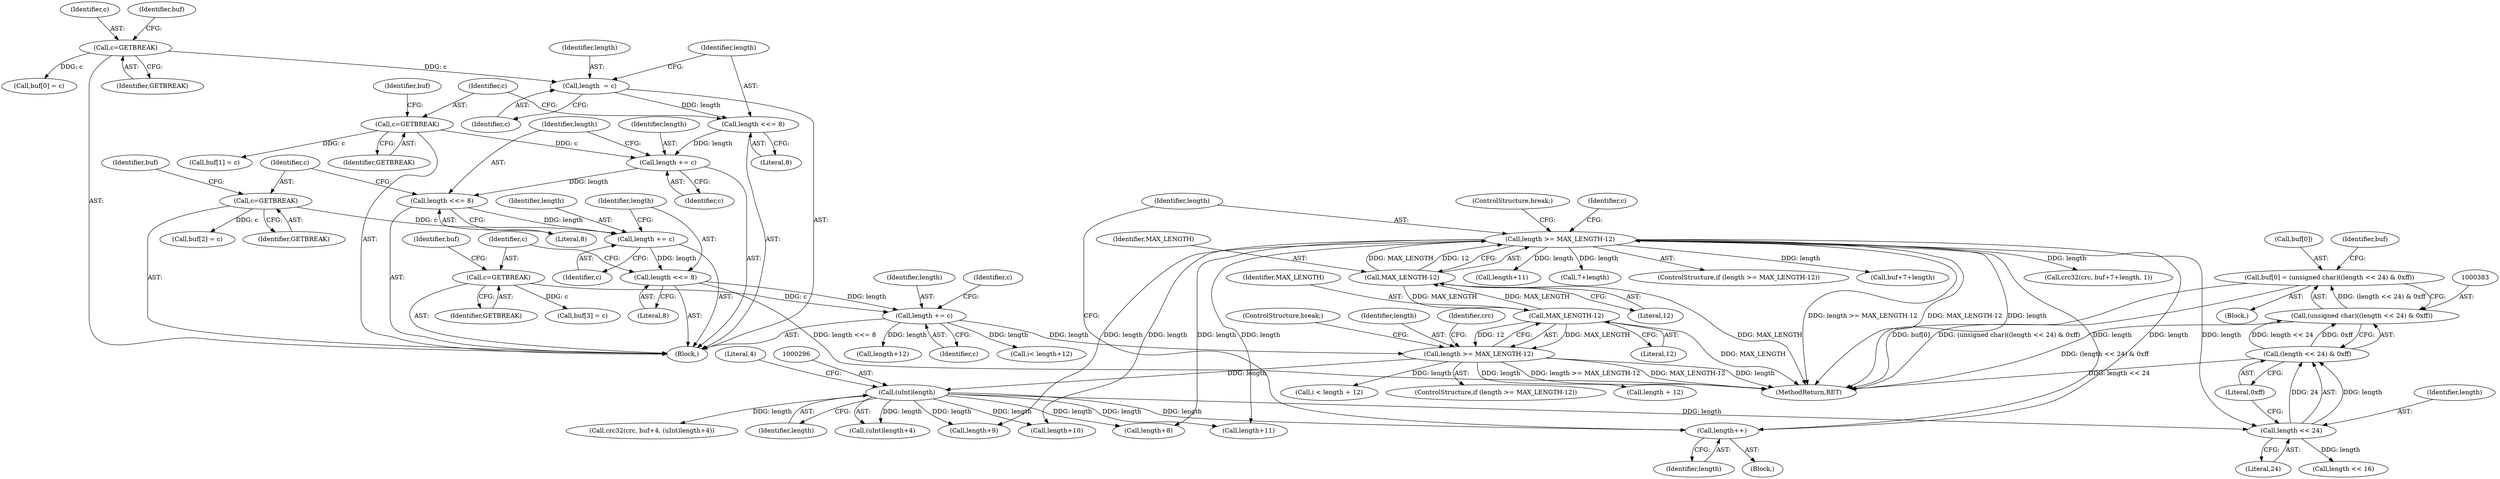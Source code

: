 digraph "1_Android_9d4853418ab2f754c2b63e091c29c5529b8b86ca_161@array" {
"1000378" [label="(Call,buf[0] = (unsigned char)((length << 24) & 0xff))"];
"1000382" [label="(Call,(unsigned char)((length << 24) & 0xff))"];
"1000384" [label="(Call,(length << 24) & 0xff)"];
"1000385" [label="(Call,length << 24)"];
"1000352" [label="(Call,length >= MAX_LENGTH-12)"];
"1000349" [label="(Call,length++)"];
"1000295" [label="(Call,(uInt)length)"];
"1000255" [label="(Call,length >= MAX_LENGTH-12)"];
"1000194" [label="(Call,length += c)"];
"1000186" [label="(Call,c=GETBREAK)"];
"1000183" [label="(Call,length <<= 8)"];
"1000180" [label="(Call,length += c)"];
"1000172" [label="(Call,c=GETBREAK)"];
"1000169" [label="(Call,length <<= 8)"];
"1000166" [label="(Call,length += c)"];
"1000158" [label="(Call,c=GETBREAK)"];
"1000155" [label="(Call,length <<= 8)"];
"1000152" [label="(Call,length  = c)"];
"1000144" [label="(Call,c=GETBREAK)"];
"1000257" [label="(Call,MAX_LENGTH-12)"];
"1000354" [label="(Call,MAX_LENGTH-12)"];
"1000379" [label="(Call,buf[0])"];
"1000146" [label="(Identifier,GETBREAK)"];
"1000145" [label="(Identifier,c)"];
"1000386" [label="(Identifier,length)"];
"1000311" [label="(Call,length+8)"];
"1000186" [label="(Call,c=GETBREAK)"];
"1000183" [label="(Call,length <<= 8)"];
"1000335" [label="(Call,length+10)"];
"1000170" [label="(Identifier,length)"];
"1000258" [label="(Identifier,MAX_LENGTH)"];
"1000382" [label="(Call,(unsigned char)((length << 24) & 0xff))"];
"1000295" [label="(Call,(uInt)length)"];
"1000364" [label="(Call,length+11)"];
"1000163" [label="(Identifier,buf)"];
"1000271" [label="(Call,i < length + 12)"];
"1000166" [label="(Call,length += c)"];
"1000374" [label="(Call,7+length)"];
"1000181" [label="(Identifier,length)"];
"1000294" [label="(Call,(uInt)length+4)"];
"1000194" [label="(Call,length += c)"];
"1000159" [label="(Identifier,c)"];
"1000255" [label="(Call,length >= MAX_LENGTH-12)"];
"1000254" [label="(ControlStructure,if (length >= MAX_LENGTH-12))"];
"1000188" [label="(Identifier,GETBREAK)"];
"1000158" [label="(Call,c=GETBREAK)"];
"1000351" [label="(ControlStructure,if (length >= MAX_LENGTH-12))"];
"1000260" [label="(ControlStructure,break;)"];
"1000154" [label="(Identifier,c)"];
"1000256" [label="(Identifier,length)"];
"1000455" [label="(Call,i< length+12)"];
"1000189" [label="(Call,buf[3] = c)"];
"1000352" [label="(Call,length >= MAX_LENGTH-12)"];
"1000175" [label="(Call,buf[2] = c)"];
"1000355" [label="(Identifier,MAX_LENGTH)"];
"1000168" [label="(Identifier,c)"];
"1000273" [label="(Call,length + 12)"];
"1000388" [label="(Literal,0xff)"];
"1000147" [label="(Call,buf[0] = c)"];
"1000297" [label="(Identifier,length)"];
"1000457" [label="(Call,length+12)"];
"1000253" [label="(Block,)"];
"1000359" [label="(Identifier,c)"];
"1000196" [label="(Identifier,c)"];
"1000157" [label="(Literal,8)"];
"1000387" [label="(Literal,24)"];
"1000349" [label="(Call,length++)"];
"1000153" [label="(Identifier,length)"];
"1000173" [label="(Identifier,c)"];
"1000156" [label="(Identifier,length)"];
"1000262" [label="(Identifier,crc)"];
"1000182" [label="(Identifier,c)"];
"1000187" [label="(Identifier,c)"];
"1000172" [label="(Call,c=GETBREAK)"];
"1000185" [label="(Literal,8)"];
"1000372" [label="(Call,buf+7+length)"];
"1000161" [label="(Call,buf[1] = c)"];
"1000350" [label="(Identifier,length)"];
"1000354" [label="(Call,MAX_LENGTH-12)"];
"1000257" [label="(Call,MAX_LENGTH-12)"];
"1000356" [label="(Literal,12)"];
"1000155" [label="(Call,length <<= 8)"];
"1000531" [label="(MethodReturn,RET)"];
"1000144" [label="(Call,c=GETBREAK)"];
"1000177" [label="(Identifier,buf)"];
"1000357" [label="(ControlStructure,break;)"];
"1000184" [label="(Identifier,length)"];
"1000167" [label="(Identifier,length)"];
"1000195" [label="(Identifier,length)"];
"1000174" [label="(Identifier,GETBREAK)"];
"1000298" [label="(Literal,4)"];
"1000171" [label="(Literal,8)"];
"1000191" [label="(Identifier,buf)"];
"1000323" [label="(Call,length+9)"];
"1000149" [label="(Identifier,buf)"];
"1000160" [label="(Identifier,GETBREAK)"];
"1000300" [label="(Block,)"];
"1000142" [label="(Block,)"];
"1000353" [label="(Identifier,length)"];
"1000385" [label="(Call,length << 24)"];
"1000152" [label="(Call,length  = c)"];
"1000391" [label="(Identifier,buf)"];
"1000180" [label="(Call,length += c)"];
"1000198" [label="(Identifier,c)"];
"1000378" [label="(Call,buf[0] = (unsigned char)((length << 24) & 0xff))"];
"1000384" [label="(Call,(length << 24) & 0xff)"];
"1000289" [label="(Call,crc32(crc, buf+4, (uInt)length+4))"];
"1000396" [label="(Call,length << 16)"];
"1000259" [label="(Literal,12)"];
"1000169" [label="(Call,length <<= 8)"];
"1000345" [label="(Call,length+11)"];
"1000370" [label="(Call,crc32(crc, buf+7+length, 1))"];
"1000378" -> "1000253"  [label="AST: "];
"1000378" -> "1000382"  [label="CFG: "];
"1000379" -> "1000378"  [label="AST: "];
"1000382" -> "1000378"  [label="AST: "];
"1000391" -> "1000378"  [label="CFG: "];
"1000378" -> "1000531"  [label="DDG: buf[0]"];
"1000378" -> "1000531"  [label="DDG: (unsigned char)((length << 24) & 0xff)"];
"1000382" -> "1000378"  [label="DDG: (length << 24) & 0xff"];
"1000382" -> "1000384"  [label="CFG: "];
"1000383" -> "1000382"  [label="AST: "];
"1000384" -> "1000382"  [label="AST: "];
"1000382" -> "1000531"  [label="DDG: (length << 24) & 0xff"];
"1000384" -> "1000382"  [label="DDG: length << 24"];
"1000384" -> "1000382"  [label="DDG: 0xff"];
"1000384" -> "1000388"  [label="CFG: "];
"1000385" -> "1000384"  [label="AST: "];
"1000388" -> "1000384"  [label="AST: "];
"1000384" -> "1000531"  [label="DDG: length << 24"];
"1000385" -> "1000384"  [label="DDG: length"];
"1000385" -> "1000384"  [label="DDG: 24"];
"1000385" -> "1000387"  [label="CFG: "];
"1000386" -> "1000385"  [label="AST: "];
"1000387" -> "1000385"  [label="AST: "];
"1000388" -> "1000385"  [label="CFG: "];
"1000352" -> "1000385"  [label="DDG: length"];
"1000295" -> "1000385"  [label="DDG: length"];
"1000385" -> "1000396"  [label="DDG: length"];
"1000352" -> "1000351"  [label="AST: "];
"1000352" -> "1000354"  [label="CFG: "];
"1000353" -> "1000352"  [label="AST: "];
"1000354" -> "1000352"  [label="AST: "];
"1000357" -> "1000352"  [label="CFG: "];
"1000359" -> "1000352"  [label="CFG: "];
"1000352" -> "1000531"  [label="DDG: length"];
"1000352" -> "1000531"  [label="DDG: length >= MAX_LENGTH-12"];
"1000352" -> "1000531"  [label="DDG: MAX_LENGTH-12"];
"1000352" -> "1000311"  [label="DDG: length"];
"1000352" -> "1000323"  [label="DDG: length"];
"1000352" -> "1000335"  [label="DDG: length"];
"1000352" -> "1000345"  [label="DDG: length"];
"1000352" -> "1000349"  [label="DDG: length"];
"1000349" -> "1000352"  [label="DDG: length"];
"1000354" -> "1000352"  [label="DDG: MAX_LENGTH"];
"1000354" -> "1000352"  [label="DDG: 12"];
"1000352" -> "1000364"  [label="DDG: length"];
"1000352" -> "1000370"  [label="DDG: length"];
"1000352" -> "1000372"  [label="DDG: length"];
"1000352" -> "1000374"  [label="DDG: length"];
"1000349" -> "1000300"  [label="AST: "];
"1000349" -> "1000350"  [label="CFG: "];
"1000350" -> "1000349"  [label="AST: "];
"1000353" -> "1000349"  [label="CFG: "];
"1000295" -> "1000349"  [label="DDG: length"];
"1000295" -> "1000294"  [label="AST: "];
"1000295" -> "1000297"  [label="CFG: "];
"1000296" -> "1000295"  [label="AST: "];
"1000297" -> "1000295"  [label="AST: "];
"1000298" -> "1000295"  [label="CFG: "];
"1000295" -> "1000289"  [label="DDG: length"];
"1000295" -> "1000294"  [label="DDG: length"];
"1000255" -> "1000295"  [label="DDG: length"];
"1000295" -> "1000311"  [label="DDG: length"];
"1000295" -> "1000323"  [label="DDG: length"];
"1000295" -> "1000335"  [label="DDG: length"];
"1000295" -> "1000345"  [label="DDG: length"];
"1000255" -> "1000254"  [label="AST: "];
"1000255" -> "1000257"  [label="CFG: "];
"1000256" -> "1000255"  [label="AST: "];
"1000257" -> "1000255"  [label="AST: "];
"1000260" -> "1000255"  [label="CFG: "];
"1000262" -> "1000255"  [label="CFG: "];
"1000255" -> "1000531"  [label="DDG: length >= MAX_LENGTH-12"];
"1000255" -> "1000531"  [label="DDG: MAX_LENGTH-12"];
"1000255" -> "1000531"  [label="DDG: length"];
"1000194" -> "1000255"  [label="DDG: length"];
"1000257" -> "1000255"  [label="DDG: MAX_LENGTH"];
"1000257" -> "1000255"  [label="DDG: 12"];
"1000255" -> "1000271"  [label="DDG: length"];
"1000255" -> "1000273"  [label="DDG: length"];
"1000194" -> "1000142"  [label="AST: "];
"1000194" -> "1000196"  [label="CFG: "];
"1000195" -> "1000194"  [label="AST: "];
"1000196" -> "1000194"  [label="AST: "];
"1000198" -> "1000194"  [label="CFG: "];
"1000186" -> "1000194"  [label="DDG: c"];
"1000183" -> "1000194"  [label="DDG: length"];
"1000194" -> "1000455"  [label="DDG: length"];
"1000194" -> "1000457"  [label="DDG: length"];
"1000186" -> "1000142"  [label="AST: "];
"1000186" -> "1000188"  [label="CFG: "];
"1000187" -> "1000186"  [label="AST: "];
"1000188" -> "1000186"  [label="AST: "];
"1000191" -> "1000186"  [label="CFG: "];
"1000186" -> "1000189"  [label="DDG: c"];
"1000183" -> "1000142"  [label="AST: "];
"1000183" -> "1000185"  [label="CFG: "];
"1000184" -> "1000183"  [label="AST: "];
"1000185" -> "1000183"  [label="AST: "];
"1000187" -> "1000183"  [label="CFG: "];
"1000183" -> "1000531"  [label="DDG: length <<= 8"];
"1000180" -> "1000183"  [label="DDG: length"];
"1000180" -> "1000142"  [label="AST: "];
"1000180" -> "1000182"  [label="CFG: "];
"1000181" -> "1000180"  [label="AST: "];
"1000182" -> "1000180"  [label="AST: "];
"1000184" -> "1000180"  [label="CFG: "];
"1000172" -> "1000180"  [label="DDG: c"];
"1000169" -> "1000180"  [label="DDG: length"];
"1000172" -> "1000142"  [label="AST: "];
"1000172" -> "1000174"  [label="CFG: "];
"1000173" -> "1000172"  [label="AST: "];
"1000174" -> "1000172"  [label="AST: "];
"1000177" -> "1000172"  [label="CFG: "];
"1000172" -> "1000175"  [label="DDG: c"];
"1000169" -> "1000142"  [label="AST: "];
"1000169" -> "1000171"  [label="CFG: "];
"1000170" -> "1000169"  [label="AST: "];
"1000171" -> "1000169"  [label="AST: "];
"1000173" -> "1000169"  [label="CFG: "];
"1000166" -> "1000169"  [label="DDG: length"];
"1000166" -> "1000142"  [label="AST: "];
"1000166" -> "1000168"  [label="CFG: "];
"1000167" -> "1000166"  [label="AST: "];
"1000168" -> "1000166"  [label="AST: "];
"1000170" -> "1000166"  [label="CFG: "];
"1000158" -> "1000166"  [label="DDG: c"];
"1000155" -> "1000166"  [label="DDG: length"];
"1000158" -> "1000142"  [label="AST: "];
"1000158" -> "1000160"  [label="CFG: "];
"1000159" -> "1000158"  [label="AST: "];
"1000160" -> "1000158"  [label="AST: "];
"1000163" -> "1000158"  [label="CFG: "];
"1000158" -> "1000161"  [label="DDG: c"];
"1000155" -> "1000142"  [label="AST: "];
"1000155" -> "1000157"  [label="CFG: "];
"1000156" -> "1000155"  [label="AST: "];
"1000157" -> "1000155"  [label="AST: "];
"1000159" -> "1000155"  [label="CFG: "];
"1000152" -> "1000155"  [label="DDG: length"];
"1000152" -> "1000142"  [label="AST: "];
"1000152" -> "1000154"  [label="CFG: "];
"1000153" -> "1000152"  [label="AST: "];
"1000154" -> "1000152"  [label="AST: "];
"1000156" -> "1000152"  [label="CFG: "];
"1000144" -> "1000152"  [label="DDG: c"];
"1000144" -> "1000142"  [label="AST: "];
"1000144" -> "1000146"  [label="CFG: "];
"1000145" -> "1000144"  [label="AST: "];
"1000146" -> "1000144"  [label="AST: "];
"1000149" -> "1000144"  [label="CFG: "];
"1000144" -> "1000147"  [label="DDG: c"];
"1000257" -> "1000259"  [label="CFG: "];
"1000258" -> "1000257"  [label="AST: "];
"1000259" -> "1000257"  [label="AST: "];
"1000257" -> "1000531"  [label="DDG: MAX_LENGTH"];
"1000354" -> "1000257"  [label="DDG: MAX_LENGTH"];
"1000257" -> "1000354"  [label="DDG: MAX_LENGTH"];
"1000354" -> "1000356"  [label="CFG: "];
"1000355" -> "1000354"  [label="AST: "];
"1000356" -> "1000354"  [label="AST: "];
"1000354" -> "1000531"  [label="DDG: MAX_LENGTH"];
}
